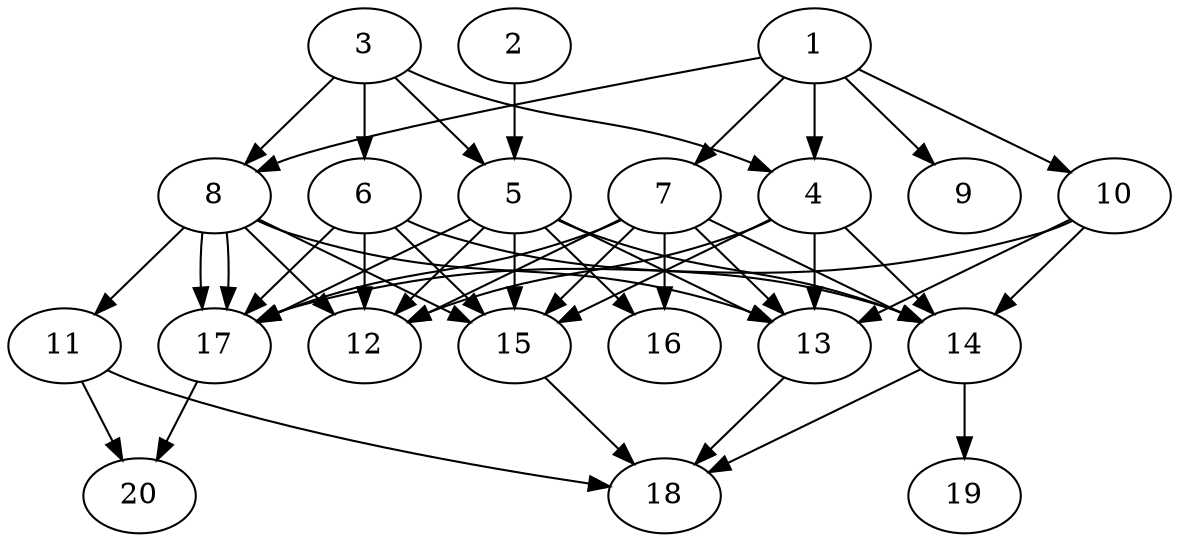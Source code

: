 // DAG automatically generated by daggen at Tue Jul 23 14:33:40 2019
// ./daggen --dot -n 20 --ccr 0.4 --fat 0.6 --regular 0.5 --density 0.8 --mindata 5242880 --maxdata 52428800 
digraph G {
  1 [size="118041600", alpha="0.09", expect_size="47216640"] 
  1 -> 4 [size ="47216640"]
  1 -> 7 [size ="47216640"]
  1 -> 8 [size ="47216640"]
  1 -> 9 [size ="47216640"]
  1 -> 10 [size ="47216640"]
  2 [size="100966400", alpha="0.07", expect_size="40386560"] 
  2 -> 5 [size ="40386560"]
  3 [size="96929280", alpha="0.04", expect_size="38771712"] 
  3 -> 4 [size ="38771712"]
  3 -> 5 [size ="38771712"]
  3 -> 6 [size ="38771712"]
  3 -> 8 [size ="38771712"]
  4 [size="52449280", alpha="0.12", expect_size="20979712"] 
  4 -> 12 [size ="20979712"]
  4 -> 13 [size ="20979712"]
  4 -> 14 [size ="20979712"]
  4 -> 15 [size ="20979712"]
  5 [size="100421120", alpha="0.18", expect_size="40168448"] 
  5 -> 12 [size ="40168448"]
  5 -> 13 [size ="40168448"]
  5 -> 14 [size ="40168448"]
  5 -> 15 [size ="40168448"]
  5 -> 16 [size ="40168448"]
  5 -> 17 [size ="40168448"]
  6 [size="100894720", alpha="0.17", expect_size="40357888"] 
  6 -> 12 [size ="40357888"]
  6 -> 14 [size ="40357888"]
  6 -> 15 [size ="40357888"]
  6 -> 17 [size ="40357888"]
  7 [size="127974400", alpha="0.11", expect_size="51189760"] 
  7 -> 12 [size ="51189760"]
  7 -> 13 [size ="51189760"]
  7 -> 14 [size ="51189760"]
  7 -> 15 [size ="51189760"]
  7 -> 16 [size ="51189760"]
  7 -> 17 [size ="51189760"]
  8 [size="21288960", alpha="0.20", expect_size="8515584"] 
  8 -> 11 [size ="8515584"]
  8 -> 12 [size ="8515584"]
  8 -> 13 [size ="8515584"]
  8 -> 15 [size ="8515584"]
  8 -> 17 [size ="8515584"]
  8 -> 17 [size ="8515584"]
  9 [size="109465600", alpha="0.12", expect_size="43786240"] 
  10 [size="110113280", alpha="0.06", expect_size="44045312"] 
  10 -> 13 [size ="44045312"]
  10 -> 14 [size ="44045312"]
  10 -> 17 [size ="44045312"]
  11 [size="71562240", alpha="0.09", expect_size="28624896"] 
  11 -> 18 [size ="28624896"]
  11 -> 20 [size ="28624896"]
  12 [size="124925440", alpha="0.17", expect_size="49970176"] 
  13 [size="49528320", alpha="0.15", expect_size="19811328"] 
  13 -> 18 [size ="19811328"]
  14 [size="74378240", alpha="0.02", expect_size="29751296"] 
  14 -> 18 [size ="29751296"]
  14 -> 19 [size ="29751296"]
  15 [size="26810880", alpha="0.07", expect_size="10724352"] 
  15 -> 18 [size ="10724352"]
  16 [size="13245440", alpha="0.15", expect_size="5298176"] 
  17 [size="116316160", alpha="0.03", expect_size="46526464"] 
  17 -> 20 [size ="46526464"]
  18 [size="61314560", alpha="0.10", expect_size="24525824"] 
  19 [size="59256320", alpha="0.18", expect_size="23702528"] 
  20 [size="127733760", alpha="0.02", expect_size="51093504"] 
}
